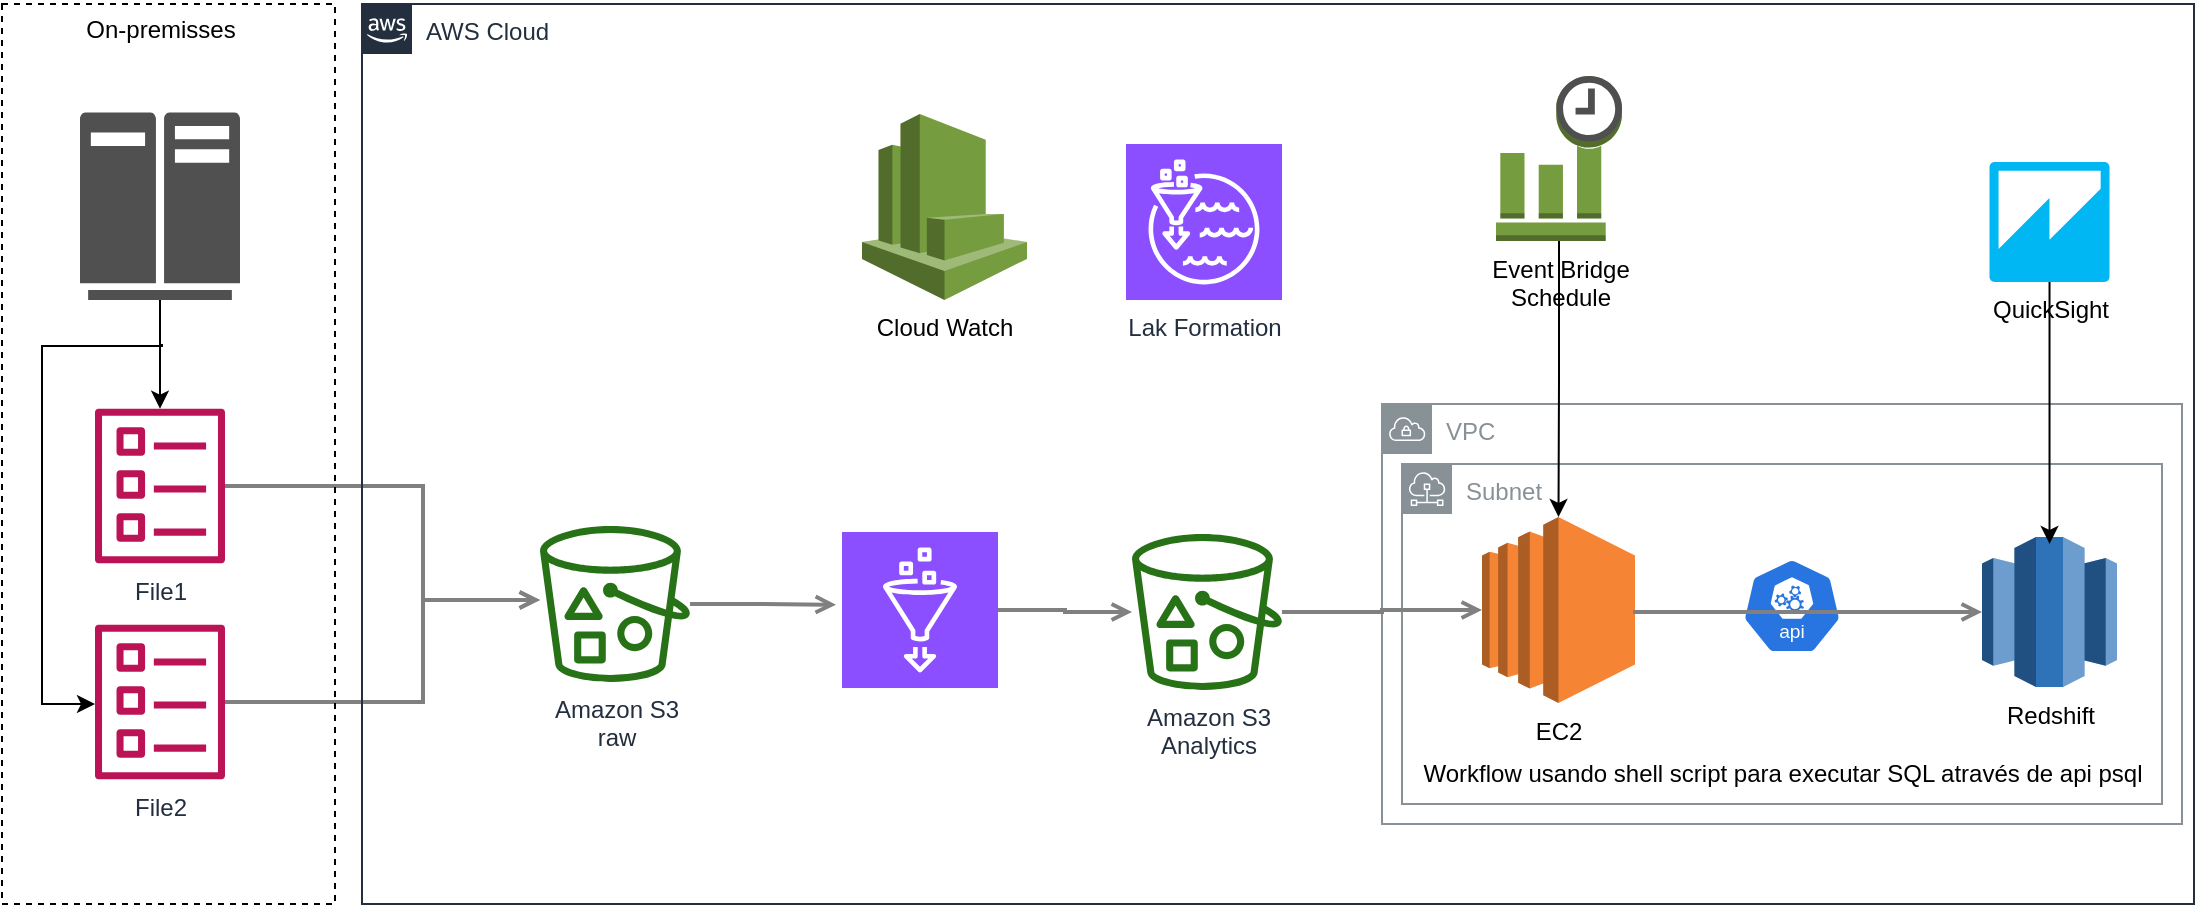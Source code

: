 <mxfile version="24.7.7">
  <diagram id="Ht1M8jgEwFfnCIfOTk4-" name="Page-1">
    <mxGraphModel dx="1293" dy="1352" grid="1" gridSize="10" guides="1" tooltips="1" connect="1" arrows="1" fold="1" page="1" pageScale="1" pageWidth="1169" pageHeight="827" math="0" shadow="0">
      <root>
        <mxCell id="0" />
        <mxCell id="1" parent="0" />
        <mxCell id="UEzPUAAOIrF-is8g5C7q-172" style="edgeStyle=orthogonalEdgeStyle;rounded=0;orthogonalLoop=1;jettySize=auto;html=1;startArrow=none;startFill=0;endArrow=open;endFill=0;strokeColor=#808080;strokeWidth=2;" parent="1" source="UEzPUAAOIrF-is8g5C7q-156" target="UEzPUAAOIrF-is8g5C7q-158" edge="1">
          <mxGeometry relative="1" as="geometry">
            <Array as="points">
              <mxPoint x="230.5" y="-459" />
              <mxPoint x="230.5" y="-402" />
            </Array>
          </mxGeometry>
        </mxCell>
        <mxCell id="UEzPUAAOIrF-is8g5C7q-173" style="edgeStyle=orthogonalEdgeStyle;rounded=0;orthogonalLoop=1;jettySize=auto;html=1;startArrow=none;startFill=0;endArrow=open;endFill=0;strokeColor=#808080;strokeWidth=2;" parent="1" source="UEzPUAAOIrF-is8g5C7q-157" target="UEzPUAAOIrF-is8g5C7q-158" edge="1">
          <mxGeometry relative="1" as="geometry">
            <Array as="points">
              <mxPoint x="230.5" y="-351" />
              <mxPoint x="230.5" y="-402" />
            </Array>
          </mxGeometry>
        </mxCell>
        <mxCell id="UEzPUAAOIrF-is8g5C7q-154" value="AWS Cloud" style="points=[[0,0],[0.25,0],[0.5,0],[0.75,0],[1,0],[1,0.25],[1,0.5],[1,0.75],[1,1],[0.75,1],[0.5,1],[0.25,1],[0,1],[0,0.75],[0,0.5],[0,0.25]];outlineConnect=0;gradientColor=none;html=1;whiteSpace=wrap;fontSize=12;fontStyle=0;shape=mxgraph.aws4.group;grIcon=mxgraph.aws4.group_aws_cloud_alt;strokeColor=#232F3E;fillColor=none;verticalAlign=top;align=left;spacingLeft=30;fontColor=#232F3E;dashed=0;labelBackgroundColor=#ffffff;container=1;pointerEvents=0;collapsible=0;recursiveResize=0;" parent="1" vertex="1">
          <mxGeometry x="200" y="-700" width="916" height="450" as="geometry" />
        </mxCell>
        <mxCell id="dOL3RdpPMTuehhcjLxyu-23" value="VPC" style="sketch=0;outlineConnect=0;gradientColor=none;html=1;whiteSpace=wrap;fontSize=12;fontStyle=0;shape=mxgraph.aws4.group;grIcon=mxgraph.aws4.group_vpc;strokeColor=#879196;fillColor=none;verticalAlign=top;align=left;spacingLeft=30;fontColor=#879196;dashed=0;" vertex="1" parent="UEzPUAAOIrF-is8g5C7q-154">
          <mxGeometry x="510" y="200" width="400" height="210" as="geometry" />
        </mxCell>
        <mxCell id="dOL3RdpPMTuehhcjLxyu-24" value="Subnet" style="sketch=0;outlineConnect=0;gradientColor=none;html=1;whiteSpace=wrap;fontSize=12;fontStyle=0;shape=mxgraph.aws4.group;grIcon=mxgraph.aws4.group_subnet;strokeColor=#879196;fillColor=none;verticalAlign=top;align=left;spacingLeft=30;fontColor=#879196;dashed=0;" vertex="1" parent="UEzPUAAOIrF-is8g5C7q-154">
          <mxGeometry x="520" y="230" width="380" height="170" as="geometry" />
        </mxCell>
        <mxCell id="dOL3RdpPMTuehhcjLxyu-1" value="" style="sketch=0;points=[[0,0,0],[0.25,0,0],[0.5,0,0],[0.75,0,0],[1,0,0],[0,1,0],[0.25,1,0],[0.5,1,0],[0.75,1,0],[1,1,0],[0,0.25,0],[0,0.5,0],[0,0.75,0],[1,0.25,0],[1,0.5,0],[1,0.75,0]];outlineConnect=0;fontColor=#232F3E;fillColor=#8C4FFF;strokeColor=#ffffff;dashed=0;verticalLabelPosition=bottom;verticalAlign=top;align=center;html=1;fontSize=12;fontStyle=0;aspect=fixed;shape=mxgraph.aws4.resourceIcon;resIcon=mxgraph.aws4.glue;" vertex="1" parent="UEzPUAAOIrF-is8g5C7q-154">
          <mxGeometry x="240" y="264" width="78" height="78" as="geometry" />
        </mxCell>
        <mxCell id="dOL3RdpPMTuehhcjLxyu-6" value="Amazon S3&lt;br&gt;Analytics" style="outlineConnect=0;fontColor=#232F3E;gradientColor=none;fillColor=#277116;strokeColor=none;dashed=0;verticalLabelPosition=bottom;verticalAlign=top;align=center;html=1;fontSize=12;fontStyle=0;aspect=fixed;pointerEvents=1;shape=mxgraph.aws4.bucket_with_objects;labelBackgroundColor=#ffffff;" vertex="1" parent="UEzPUAAOIrF-is8g5C7q-154">
          <mxGeometry x="385" y="265" width="75" height="78" as="geometry" />
        </mxCell>
        <mxCell id="dOL3RdpPMTuehhcjLxyu-8" style="edgeStyle=orthogonalEdgeStyle;rounded=0;orthogonalLoop=1;jettySize=auto;html=1;startArrow=none;startFill=0;endArrow=open;endFill=0;strokeColor=#808080;strokeWidth=2;exitX=1;exitY=0.5;exitDx=0;exitDy=0;exitPerimeter=0;" edge="1" parent="UEzPUAAOIrF-is8g5C7q-154" source="dOL3RdpPMTuehhcjLxyu-1" target="dOL3RdpPMTuehhcjLxyu-6">
          <mxGeometry relative="1" as="geometry">
            <Array as="points" />
            <mxPoint x="330" y="314" as="sourcePoint" />
            <mxPoint x="406" y="314" as="targetPoint" />
          </mxGeometry>
        </mxCell>
        <mxCell id="dOL3RdpPMTuehhcjLxyu-9" value="Redshift" style="outlineConnect=0;dashed=0;verticalLabelPosition=bottom;verticalAlign=top;align=center;html=1;shape=mxgraph.aws3.redshift;fillColor=#2E73B8;gradientColor=none;" vertex="1" parent="UEzPUAAOIrF-is8g5C7q-154">
          <mxGeometry x="810" y="266.5" width="67.5" height="75" as="geometry" />
        </mxCell>
        <mxCell id="dOL3RdpPMTuehhcjLxyu-10" value="EC2" style="outlineConnect=0;dashed=0;verticalLabelPosition=bottom;verticalAlign=top;align=center;html=1;shape=mxgraph.aws3.ec2;fillColor=#F58534;gradientColor=none;" vertex="1" parent="UEzPUAAOIrF-is8g5C7q-154">
          <mxGeometry x="560" y="256.5" width="76.5" height="93" as="geometry" />
        </mxCell>
        <mxCell id="dOL3RdpPMTuehhcjLxyu-11" value="" style="aspect=fixed;sketch=0;html=1;dashed=0;whitespace=wrap;verticalLabelPosition=bottom;verticalAlign=top;fillColor=#2875E2;strokeColor=#ffffff;points=[[0.005,0.63,0],[0.1,0.2,0],[0.9,0.2,0],[0.5,0,0],[0.995,0.63,0],[0.72,0.99,0],[0.5,1,0],[0.28,0.99,0]];shape=mxgraph.kubernetes.icon2;kubernetesLabel=1;prIcon=api" vertex="1" parent="UEzPUAAOIrF-is8g5C7q-154">
          <mxGeometry x="690" y="277" width="50" height="48" as="geometry" />
        </mxCell>
        <mxCell id="dOL3RdpPMTuehhcjLxyu-12" style="edgeStyle=orthogonalEdgeStyle;rounded=0;orthogonalLoop=1;jettySize=auto;html=1;startArrow=none;startFill=0;endArrow=open;endFill=0;strokeColor=#808080;strokeWidth=2;exitX=1;exitY=0.5;exitDx=0;exitDy=0;exitPerimeter=0;entryX=0;entryY=0.5;entryDx=0;entryDy=0;entryPerimeter=0;" edge="1" parent="UEzPUAAOIrF-is8g5C7q-154" source="dOL3RdpPMTuehhcjLxyu-10" target="dOL3RdpPMTuehhcjLxyu-9">
          <mxGeometry relative="1" as="geometry">
            <Array as="points">
              <mxPoint x="636" y="304" />
            </Array>
            <mxPoint x="636.5" y="246.0" as="sourcePoint" />
            <mxPoint x="860" y="651.0" as="targetPoint" />
          </mxGeometry>
        </mxCell>
        <mxCell id="dOL3RdpPMTuehhcjLxyu-15" value="" style="edgeStyle=orthogonalEdgeStyle;rounded=0;orthogonalLoop=1;jettySize=auto;html=1;" edge="1" parent="UEzPUAAOIrF-is8g5C7q-154" source="dOL3RdpPMTuehhcjLxyu-13" target="dOL3RdpPMTuehhcjLxyu-10">
          <mxGeometry relative="1" as="geometry">
            <mxPoint x="613" y="186" as="targetPoint" />
            <Array as="points" />
          </mxGeometry>
        </mxCell>
        <mxCell id="dOL3RdpPMTuehhcjLxyu-13" value="Event Bridg&lt;span style=&quot;background-color: initial;&quot;&gt;e&lt;/span&gt;&lt;div&gt;&lt;span style=&quot;background-color: initial;&quot;&gt;Schedule&lt;/span&gt;&lt;/div&gt;" style="outlineConnect=0;dashed=0;verticalLabelPosition=bottom;verticalAlign=top;align=center;html=1;shape=mxgraph.aws3.event_time_based;fillColor=#759C3E;gradientColor=none;" vertex="1" parent="UEzPUAAOIrF-is8g5C7q-154">
          <mxGeometry x="567" y="36" width="63" height="82.5" as="geometry" />
        </mxCell>
        <mxCell id="dOL3RdpPMTuehhcjLxyu-16" style="edgeStyle=orthogonalEdgeStyle;rounded=0;orthogonalLoop=1;jettySize=auto;html=1;startArrow=none;startFill=0;endArrow=open;endFill=0;strokeColor=#808080;strokeWidth=2;" edge="1" parent="UEzPUAAOIrF-is8g5C7q-154" source="dOL3RdpPMTuehhcjLxyu-6" target="dOL3RdpPMTuehhcjLxyu-10">
          <mxGeometry relative="1" as="geometry">
            <Array as="points" />
            <mxPoint x="480" y="303.38" as="sourcePoint" />
            <mxPoint x="547" y="303.38" as="targetPoint" />
          </mxGeometry>
        </mxCell>
        <mxCell id="dOL3RdpPMTuehhcjLxyu-17" style="edgeStyle=orthogonalEdgeStyle;rounded=0;orthogonalLoop=1;jettySize=auto;html=1;startArrow=none;startFill=0;endArrow=open;endFill=0;strokeColor=#808080;strokeWidth=2;" edge="1" parent="UEzPUAAOIrF-is8g5C7q-154" source="UEzPUAAOIrF-is8g5C7q-158">
          <mxGeometry relative="1" as="geometry">
            <Array as="points" />
            <mxPoint x="170" y="300.38" as="sourcePoint" />
            <mxPoint x="237" y="300.38" as="targetPoint" />
          </mxGeometry>
        </mxCell>
        <mxCell id="dOL3RdpPMTuehhcjLxyu-20" value="Lak Formation" style="sketch=0;points=[[0,0,0],[0.25,0,0],[0.5,0,0],[0.75,0,0],[1,0,0],[0,1,0],[0.25,1,0],[0.5,1,0],[0.75,1,0],[1,1,0],[0,0.25,0],[0,0.5,0],[0,0.75,0],[1,0.25,0],[1,0.5,0],[1,0.75,0]];outlineConnect=0;fontColor=#232F3E;fillColor=#8C4FFF;strokeColor=#ffffff;dashed=0;verticalLabelPosition=bottom;verticalAlign=top;align=center;html=1;fontSize=12;fontStyle=0;aspect=fixed;shape=mxgraph.aws4.resourceIcon;resIcon=mxgraph.aws4.lake_formation;" vertex="1" parent="UEzPUAAOIrF-is8g5C7q-154">
          <mxGeometry x="382" y="70" width="78" height="78" as="geometry" />
        </mxCell>
        <mxCell id="dOL3RdpPMTuehhcjLxyu-21" value="Cloud Watch" style="outlineConnect=0;dashed=0;verticalLabelPosition=bottom;verticalAlign=top;align=center;html=1;shape=mxgraph.aws3.cloudwatch;fillColor=#759C3E;gradientColor=none;" vertex="1" parent="UEzPUAAOIrF-is8g5C7q-154">
          <mxGeometry x="250" y="55" width="82.5" height="93" as="geometry" />
        </mxCell>
        <mxCell id="dOL3RdpPMTuehhcjLxyu-30" value="" style="edgeStyle=orthogonalEdgeStyle;rounded=0;orthogonalLoop=1;jettySize=auto;html=1;entryX=0.852;entryY=0.235;entryDx=0;entryDy=0;entryPerimeter=0;" edge="1" parent="UEzPUAAOIrF-is8g5C7q-154" source="dOL3RdpPMTuehhcjLxyu-29" target="dOL3RdpPMTuehhcjLxyu-24">
          <mxGeometry relative="1" as="geometry" />
        </mxCell>
        <mxCell id="dOL3RdpPMTuehhcjLxyu-29" value="QuickSight" style="outlineConnect=0;dashed=0;verticalLabelPosition=bottom;verticalAlign=top;align=center;html=1;shape=mxgraph.aws3.quicksight;fillColor=#00B7F4;gradientColor=none;" vertex="1" parent="UEzPUAAOIrF-is8g5C7q-154">
          <mxGeometry x="813.75" y="79" width="60" height="60" as="geometry" />
        </mxCell>
        <mxCell id="dOL3RdpPMTuehhcjLxyu-34" value="Workflow usando shell script para executar SQL através de api psql" style="text;html=1;align=center;verticalAlign=middle;resizable=0;points=[];autosize=1;strokeColor=none;fillColor=none;" vertex="1" parent="UEzPUAAOIrF-is8g5C7q-154">
          <mxGeometry x="520" y="370" width="380" height="30" as="geometry" />
        </mxCell>
        <mxCell id="UEzPUAAOIrF-is8g5C7q-155" value="" style="rounded=0;whiteSpace=wrap;html=1;dashed=1;labelBackgroundColor=#ffffff;fillColor=none;gradientColor=none;container=1;pointerEvents=0;collapsible=0;recursiveResize=0;" parent="1" vertex="1">
          <mxGeometry x="20" y="-700" width="166.5" height="450" as="geometry" />
        </mxCell>
        <mxCell id="dOL3RdpPMTuehhcjLxyu-25" value="" style="sketch=0;pointerEvents=1;shadow=0;dashed=0;html=1;strokeColor=none;fillColor=#505050;labelPosition=center;verticalLabelPosition=bottom;verticalAlign=top;outlineConnect=0;align=center;shape=mxgraph.office.servers.mainframe_host;" vertex="1" parent="UEzPUAAOIrF-is8g5C7q-155">
          <mxGeometry x="39" y="54.25" width="80" height="93.75" as="geometry" />
        </mxCell>
        <mxCell id="dOL3RdpPMTuehhcjLxyu-27" value="On-premisses" style="text;html=1;align=center;verticalAlign=middle;resizable=0;points=[];autosize=1;strokeColor=none;fillColor=none;" vertex="1" parent="UEzPUAAOIrF-is8g5C7q-155">
          <mxGeometry x="29" y="-2" width="100" height="30" as="geometry" />
        </mxCell>
        <mxCell id="dOL3RdpPMTuehhcjLxyu-28" value="" style="edgeStyle=orthogonalEdgeStyle;rounded=0;orthogonalLoop=1;jettySize=auto;html=1;exitX=0.512;exitY=1.021;exitDx=0;exitDy=0;exitPerimeter=0;" edge="1" parent="UEzPUAAOIrF-is8g5C7q-155" target="UEzPUAAOIrF-is8g5C7q-157">
          <mxGeometry relative="1" as="geometry">
            <mxPoint x="79.96" y="169.999" as="sourcePoint" />
            <mxPoint x="46.5" y="369.03" as="targetPoint" />
            <Array as="points">
              <mxPoint x="20" y="171" />
              <mxPoint x="20" y="350" />
            </Array>
          </mxGeometry>
        </mxCell>
        <mxCell id="UEzPUAAOIrF-is8g5C7q-156" value="File1" style="outlineConnect=0;fontColor=#232F3E;gradientColor=none;fillColor=#BC1356;strokeColor=none;dashed=0;verticalLabelPosition=bottom;verticalAlign=top;align=center;html=1;fontSize=12;fontStyle=0;aspect=fixed;pointerEvents=1;shape=mxgraph.aws4.template;labelBackgroundColor=#ffffff;" parent="1" vertex="1">
          <mxGeometry x="66.5" y="-498" width="65" height="78" as="geometry" />
        </mxCell>
        <mxCell id="UEzPUAAOIrF-is8g5C7q-157" value="File2" style="outlineConnect=0;fontColor=#232F3E;gradientColor=none;fillColor=#BC1356;strokeColor=none;dashed=0;verticalLabelPosition=bottom;verticalAlign=top;align=center;html=1;fontSize=12;fontStyle=0;aspect=fixed;pointerEvents=1;shape=mxgraph.aws4.template;labelBackgroundColor=#ffffff;" parent="1" vertex="1">
          <mxGeometry x="66.5" y="-390" width="65" height="78" as="geometry" />
        </mxCell>
        <mxCell id="UEzPUAAOIrF-is8g5C7q-158" value="Amazon S3&lt;br&gt;raw" style="outlineConnect=0;fontColor=#232F3E;gradientColor=none;fillColor=#277116;strokeColor=none;dashed=0;verticalLabelPosition=bottom;verticalAlign=top;align=center;html=1;fontSize=12;fontStyle=0;aspect=fixed;pointerEvents=1;shape=mxgraph.aws4.bucket_with_objects;labelBackgroundColor=#ffffff;" parent="1" vertex="1">
          <mxGeometry x="289" y="-439" width="75" height="78" as="geometry" />
        </mxCell>
        <mxCell id="dOL3RdpPMTuehhcjLxyu-26" value="" style="edgeStyle=orthogonalEdgeStyle;rounded=0;orthogonalLoop=1;jettySize=auto;html=1;" edge="1" parent="1" source="dOL3RdpPMTuehhcjLxyu-25" target="UEzPUAAOIrF-is8g5C7q-156">
          <mxGeometry relative="1" as="geometry" />
        </mxCell>
      </root>
    </mxGraphModel>
  </diagram>
</mxfile>

